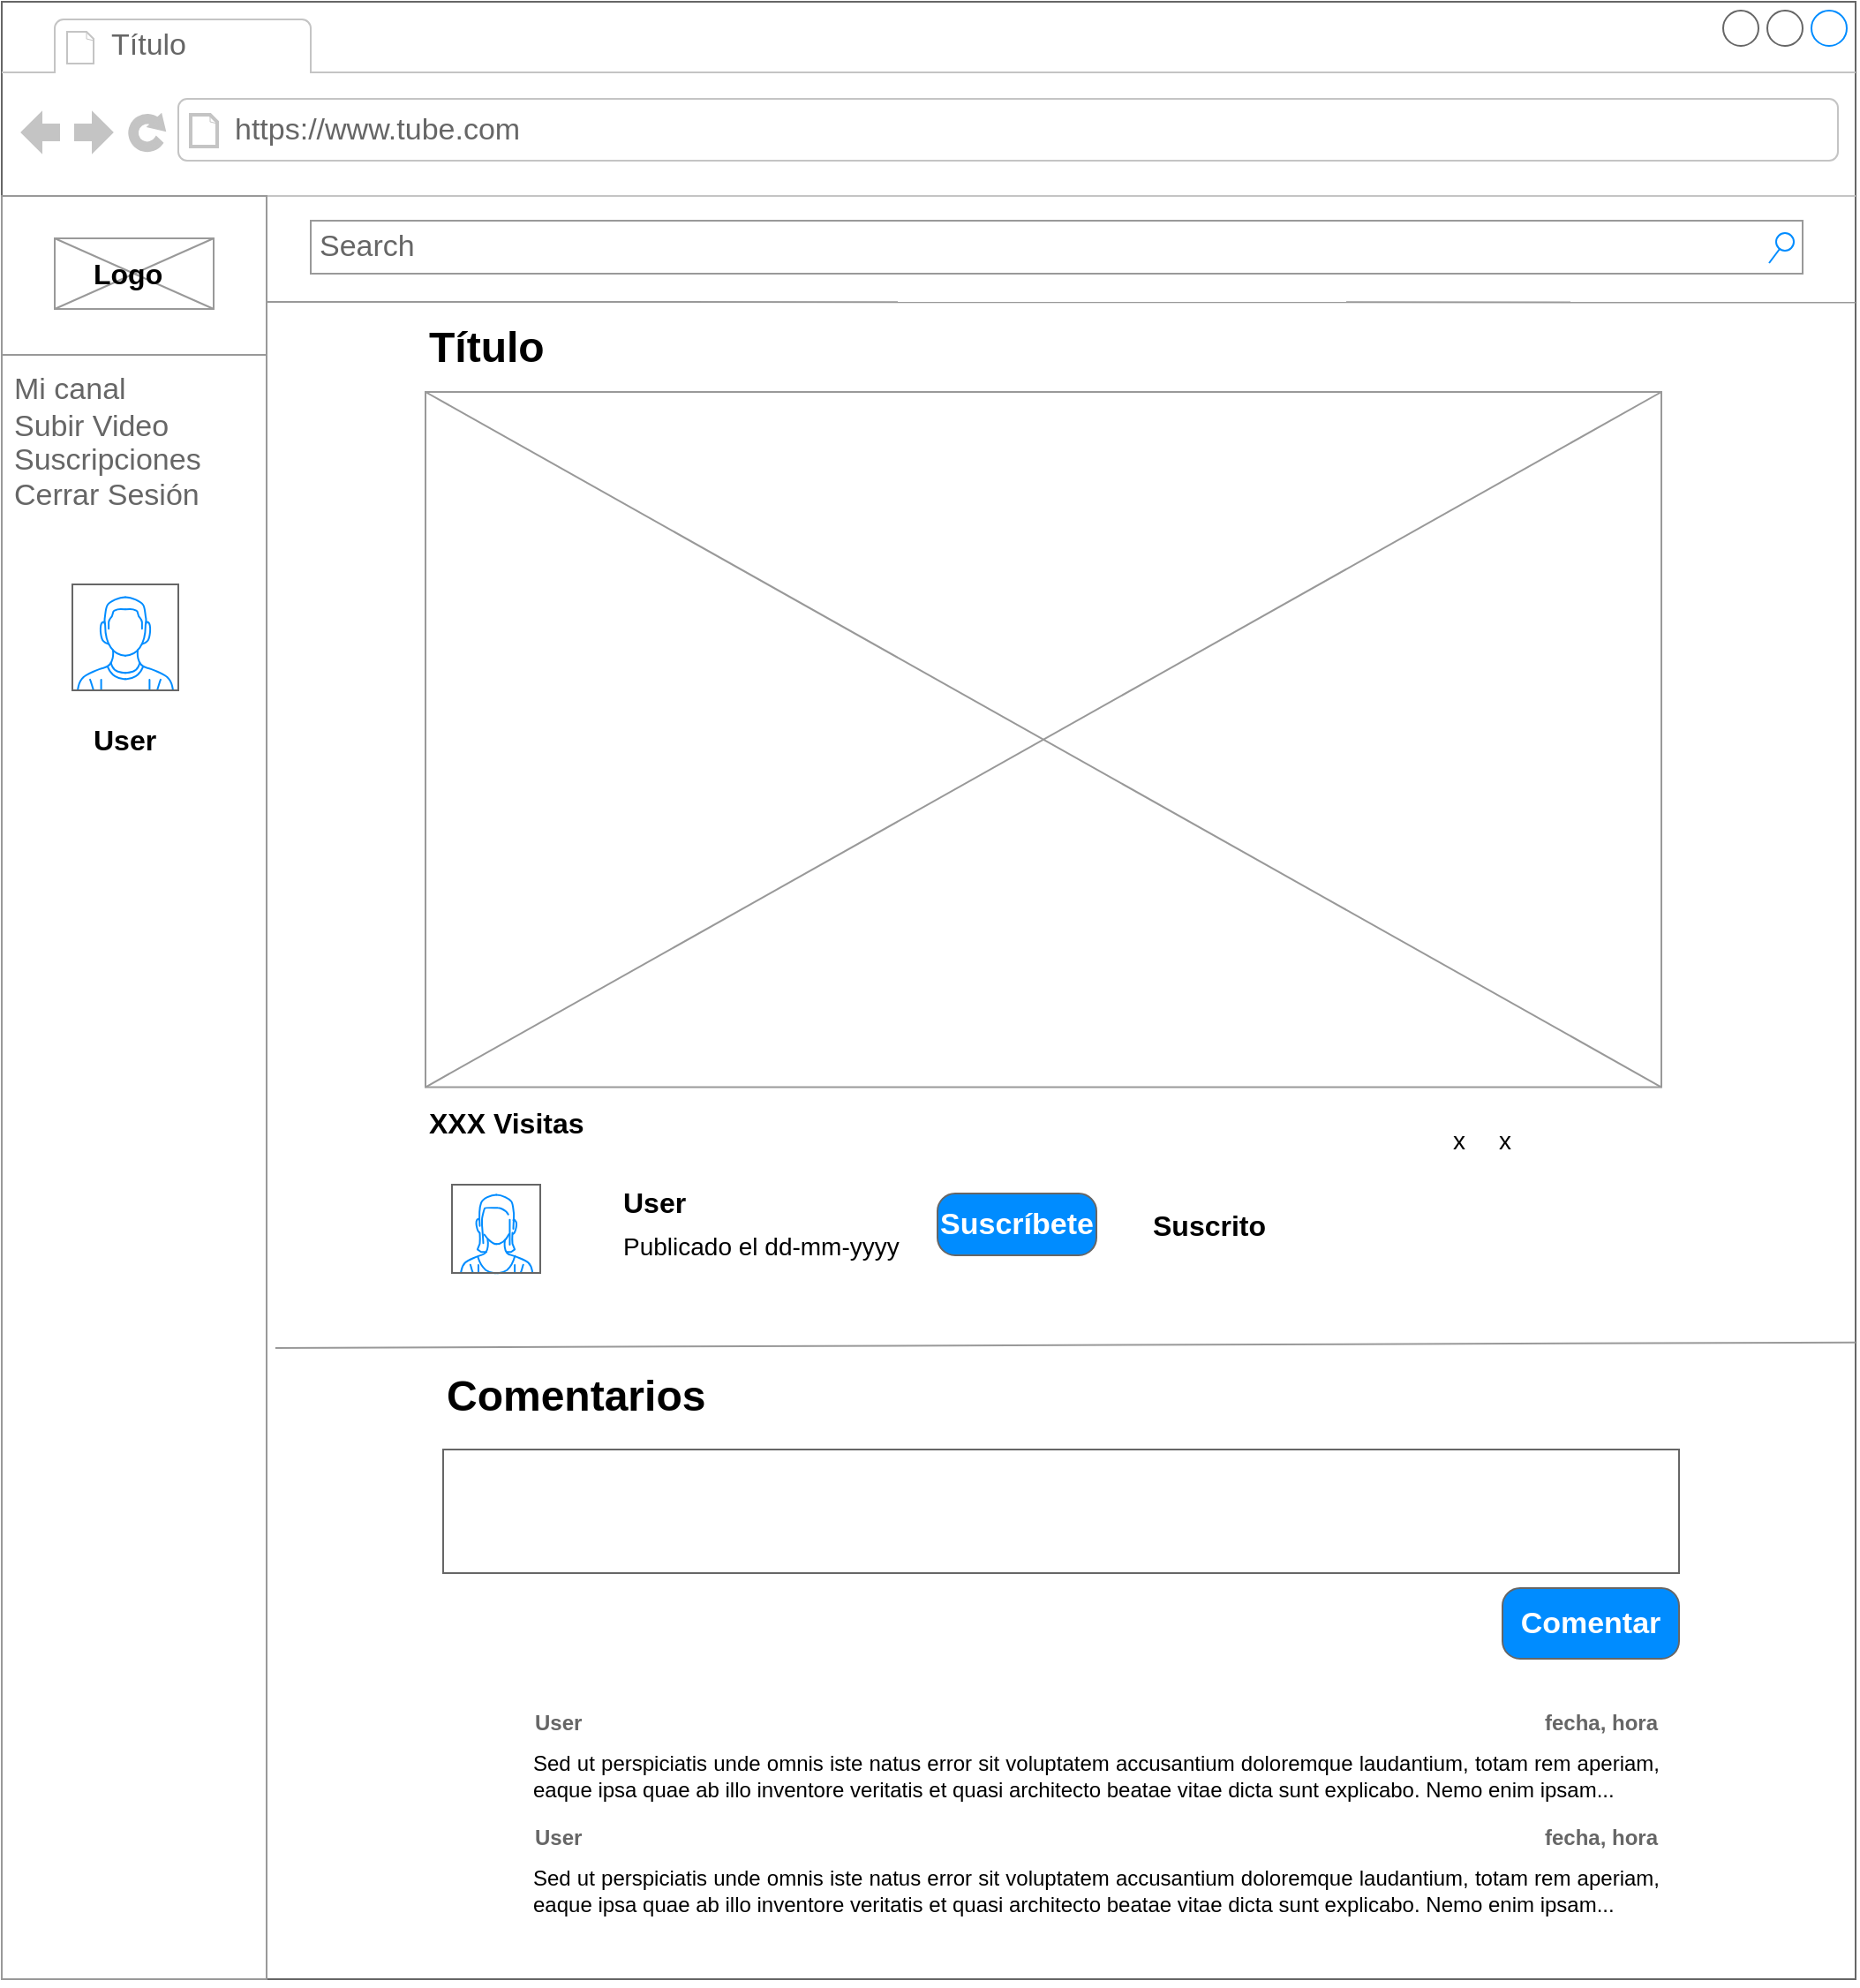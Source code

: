 <mxfile version="10.6.6" type="device"><diagram name="Page-1" id="2cc2dc42-3aac-f2a9-1cec-7a8b7cbee084"><mxGraphModel dx="1523" dy="1073" grid="1" gridSize="10" guides="1" tooltips="1" connect="1" arrows="1" fold="1" page="1" pageScale="1" pageWidth="1100" pageHeight="850" background="#ffffff" math="0" shadow="0"><root><mxCell id="0"/><mxCell id="1" parent="0"/><mxCell id="7026571954dc6520-1" value="" style="strokeWidth=1;shadow=0;dashed=0;align=center;html=1;shape=mxgraph.mockup.containers.browserWindow;rSize=0;fillColor=#ffffff;strokeColor=#666666;mainText=,;recursiveResize=0;rounded=0;labelBackgroundColor=none;fontFamily=Verdana;fontSize=12;fontColor=#000000;" parent="1" vertex="1"><mxGeometry x="30" y="20" width="1050" height="1120" as="geometry"/></mxCell><mxCell id="7026571954dc6520-2" value="Título" style="strokeWidth=1;shadow=0;dashed=0;align=center;html=1;shape=mxgraph.mockup.containers.anchor;fontSize=17;fontColor=#666666;align=left;" parent="7026571954dc6520-1" vertex="1"><mxGeometry x="60" y="12" width="110" height="26" as="geometry"/></mxCell><mxCell id="7026571954dc6520-3" value="https://www.tube.com" style="strokeWidth=1;shadow=0;dashed=0;align=center;html=1;shape=mxgraph.mockup.containers.anchor;rSize=0;fontSize=17;fontColor=#666666;align=left;" parent="7026571954dc6520-1" vertex="1"><mxGeometry x="130" y="60" width="250" height="26" as="geometry"/></mxCell><mxCell id="-4WWqoI9mab1eY8_YWy1-1" value="" style="strokeWidth=1;shadow=0;dashed=0;align=center;html=1;shape=mxgraph.mockup.forms.rrect;rSize=0;strokeColor=#999999;fillColor=#ffffff;" parent="7026571954dc6520-1" vertex="1"><mxGeometry y="110" width="150" height="1010" as="geometry"/></mxCell><mxCell id="-4WWqoI9mab1eY8_YWy1-2" value="" style="strokeWidth=1;shadow=0;dashed=0;align=center;html=1;shape=mxgraph.mockup.forms.rrect;rSize=0;strokeColor=#999999;fontColor=#008cff;fontSize=17;fillColor=#ffffff;resizeWidth=1;verticalAlign=bottom;" parent="-4WWqoI9mab1eY8_YWy1-1" vertex="1"><mxGeometry width="150" height="90" relative="1" as="geometry"><mxPoint as="offset"/></mxGeometry></mxCell><mxCell id="-4WWqoI9mab1eY8_YWy1-4" value="Mi canal" style="strokeWidth=1;shadow=0;dashed=0;align=center;html=1;shape=mxgraph.mockup.forms.anchor;fontSize=17;fontColor=#666666;align=left;spacingLeft=5;resizeWidth=1;" parent="-4WWqoI9mab1eY8_YWy1-1" vertex="1"><mxGeometry width="150" height="20" relative="1" as="geometry"><mxPoint y="100" as="offset"/></mxGeometry></mxCell><mxCell id="-4WWqoI9mab1eY8_YWy1-6" value="Cerrar Sesión" style="strokeWidth=1;shadow=0;dashed=0;align=center;html=1;shape=mxgraph.mockup.forms.anchor;fontSize=17;fontColor=#666666;align=left;spacingLeft=5;resizeWidth=1;" parent="-4WWqoI9mab1eY8_YWy1-1" vertex="1"><mxGeometry width="150" height="20" relative="1" as="geometry"><mxPoint y="160" as="offset"/></mxGeometry></mxCell><mxCell id="-4WWqoI9mab1eY8_YWy1-5" value="Suscripciones" style="strokeWidth=1;shadow=0;dashed=0;align=center;html=1;shape=mxgraph.mockup.forms.rrect;rSize=0;fontSize=17;fontColor=#666666;align=left;spacingLeft=5;fillColor=none;strokeColor=none;resizeWidth=1;" parent="-4WWqoI9mab1eY8_YWy1-1" vertex="1"><mxGeometry width="150" height="20" relative="1" as="geometry"><mxPoint y="140" as="offset"/></mxGeometry></mxCell><mxCell id="-4WWqoI9mab1eY8_YWy1-60" value="Subir Video" style="text;html=1;strokeColor=none;fillColor=none;align=left;verticalAlign=middle;whiteSpace=wrap;rounded=0;fontSize=17;fontColor=#666666;" parent="-4WWqoI9mab1eY8_YWy1-1" vertex="1"><mxGeometry x="5" y="117.258" width="140" height="28.451" as="geometry"/></mxCell><mxCell id="-4WWqoI9mab1eY8_YWy1-7" value="" style="verticalLabelPosition=bottom;shadow=0;dashed=0;align=center;html=1;verticalAlign=top;strokeWidth=1;shape=mxgraph.mockup.containers.userMale;strokeColor=#666666;strokeColor2=#008cff;fillColor=#ffffff;" parent="-4WWqoI9mab1eY8_YWy1-1" vertex="1"><mxGeometry x="40" y="220" width="60" height="60" as="geometry"/></mxCell><mxCell id="VofE-IRa89jrLtl1NU7y-2" value="User" style="text;html=1;strokeColor=none;fillColor=none;align=left;verticalAlign=middle;whiteSpace=wrap;rounded=0;fontStyle=1;fontSize=16;" parent="-4WWqoI9mab1eY8_YWy1-1" vertex="1"><mxGeometry x="50" y="298" width="50" height="20" as="geometry"/></mxCell><mxCell id="-4WWqoI9mab1eY8_YWy1-48" value="" style="verticalLabelPosition=bottom;shadow=0;dashed=0;align=center;html=1;verticalAlign=top;strokeWidth=1;shape=mxgraph.mockup.graphics.simpleIcon;strokeColor=#999999;fillColor=#ffffff;fontSize=16;" parent="-4WWqoI9mab1eY8_YWy1-1" vertex="1"><mxGeometry x="30" y="24" width="90" height="40" as="geometry"/></mxCell><mxCell id="-4WWqoI9mab1eY8_YWy1-49" value="&lt;div align=&quot;center&quot;&gt;Logo&lt;/div&gt;" style="text;html=1;strokeColor=none;fillColor=none;align=left;verticalAlign=middle;whiteSpace=wrap;rounded=0;fontStyle=1;fontSize=16;" parent="-4WWqoI9mab1eY8_YWy1-1" vertex="1"><mxGeometry x="50" y="34" width="50" height="20" as="geometry"/></mxCell><mxCell id="-4WWqoI9mab1eY8_YWy1-10" value="" style="verticalLabelPosition=bottom;shadow=0;dashed=0;align=center;html=1;verticalAlign=top;strokeWidth=1;shape=mxgraph.mockup.graphics.simpleIcon;strokeColor=#999999;fillColor=#ffffff;aspect=fixed;" parent="7026571954dc6520-1" vertex="1"><mxGeometry x="240" y="221" width="700" height="393.76" as="geometry"/></mxCell><mxCell id="-4WWqoI9mab1eY8_YWy1-12" value="&lt;font style=&quot;font-size: 24px&quot;&gt;Título&lt;/font&gt;" style="text;html=1;strokeColor=none;fillColor=none;align=left;verticalAlign=middle;whiteSpace=wrap;rounded=0;fontStyle=1;fontSize=16;" parent="7026571954dc6520-1" vertex="1"><mxGeometry x="240" y="186" width="290" height="20" as="geometry"/></mxCell><mxCell id="-4WWqoI9mab1eY8_YWy1-17" value="" style="verticalLabelPosition=bottom;shadow=0;dashed=0;align=center;html=1;verticalAlign=top;strokeWidth=1;shape=mxgraph.mockup.containers.userFemale;strokeColor=#666666;strokeColor2=#008cff;fillColor=#ffffff;fontSize=16;" parent="7026571954dc6520-1" vertex="1"><mxGeometry x="255" y="670" width="50" height="50" as="geometry"/></mxCell><mxCell id="-4WWqoI9mab1eY8_YWy1-42" value="User" style="text;html=1;strokeColor=none;fillColor=none;align=left;verticalAlign=middle;whiteSpace=wrap;rounded=0;fontStyle=1;fontSize=16;" parent="7026571954dc6520-1" vertex="1"><mxGeometry x="350" y="670" width="50" height="20" as="geometry"/></mxCell><mxCell id="-4WWqoI9mab1eY8_YWy1-47" value="" style="endArrow=none;html=1;fontSize=16;entryX=1;entryY=0.152;entryDx=0;entryDy=0;entryPerimeter=0;strokeColor=#999999;" parent="7026571954dc6520-1" target="7026571954dc6520-1" edge="1"><mxGeometry width="50" height="50" relative="1" as="geometry"><mxPoint x="150" y="170" as="sourcePoint"/><mxPoint x="280" y="170" as="targetPoint"/></mxGeometry></mxCell><mxCell id="-4WWqoI9mab1eY8_YWy1-51" value="Search" style="strokeWidth=1;shadow=0;dashed=0;align=center;html=1;shape=mxgraph.mockup.forms.searchBox;strokeColor=#999999;mainText=;fillColor=#ffffff;strokeColor2=#008cff;fontColor=#666666;fontSize=17;align=left;spacingLeft=3;" parent="7026571954dc6520-1" vertex="1"><mxGeometry x="175" y="124" width="845" height="30" as="geometry"/></mxCell><mxCell id="i3YQvYvfQ9uurUKv4d9i-1" value="" style="strokeWidth=1;shadow=0;dashed=0;align=center;html=1;shape=mxgraph.mockup.text.textBox;fillColor=#ffffff;fontColor=#666666;align=left;fontSize=17;spacingLeft=4;spacingTop=-3;strokeColor=#666666;mainText=" parent="7026571954dc6520-1" vertex="1"><mxGeometry x="250" y="820" width="700" height="70" as="geometry"/></mxCell><mxCell id="i3YQvYvfQ9uurUKv4d9i-3" value="" style="endArrow=none;html=1;fontSize=16;strokeColor=#999999;exitX=1.033;exitY=0.646;exitDx=0;exitDy=0;exitPerimeter=0;entryX=1;entryY=0.678;entryDx=0;entryDy=0;entryPerimeter=0;" parent="7026571954dc6520-1" source="-4WWqoI9mab1eY8_YWy1-1" target="7026571954dc6520-1" edge="1"><mxGeometry width="50" height="50" relative="1" as="geometry"><mxPoint x="150" y="649.5" as="sourcePoint"/><mxPoint x="1053" y="672" as="targetPoint"/></mxGeometry></mxCell><mxCell id="i3YQvYvfQ9uurUKv4d9i-4" value="&lt;font style=&quot;font-size: 24px&quot;&gt;Comentarios&lt;/font&gt;" style="text;html=1;strokeColor=none;fillColor=none;align=left;verticalAlign=middle;whiteSpace=wrap;rounded=0;fontStyle=1;fontSize=16;" parent="7026571954dc6520-1" vertex="1"><mxGeometry x="250" y="780" width="290" height="20" as="geometry"/></mxCell><mxCell id="i3YQvYvfQ9uurUKv4d9i-5" value="Comentar" style="strokeWidth=1;shadow=0;dashed=0;align=center;html=1;shape=mxgraph.mockup.buttons.button;strokeColor=#666666;fontColor=#ffffff;mainText=;buttonStyle=round;fontSize=17;fontStyle=1;fillColor=#008cff;whiteSpace=wrap;" parent="7026571954dc6520-1" vertex="1"><mxGeometry x="850" y="898.5" width="100" height="40" as="geometry"/></mxCell><mxCell id="i3YQvYvfQ9uurUKv4d9i-6" value="&lt;div style=&quot;font-size: 16px&quot;&gt;XXX Visitas&lt;br style=&quot;font-size: 16px&quot;&gt;&lt;/div&gt;" style="text;html=1;strokeColor=none;fillColor=none;align=left;verticalAlign=middle;whiteSpace=wrap;rounded=0;fontStyle=1;fontSize=16;" parent="7026571954dc6520-1" vertex="1"><mxGeometry x="240" y="625" width="290" height="20" as="geometry"/></mxCell><mxCell id="i3YQvYvfQ9uurUKv4d9i-7" value="" style="shape=image;html=1;verticalAlign=top;verticalLabelPosition=bottom;labelBackgroundColor=#ffffff;imageAspect=0;aspect=fixed;image=https://cdn4.iconfinder.com/data/icons/materia-social-free/24/038_031_like_social_network_friends_android_material-128.png;fillColor=none;" parent="7026571954dc6520-1" vertex="1"><mxGeometry x="760" y="630" width="40" height="40" as="geometry"/></mxCell><mxCell id="i3YQvYvfQ9uurUKv4d9i-8" value="" style="shape=image;html=1;verticalAlign=top;verticalLabelPosition=bottom;labelBackgroundColor=#ffffff;imageAspect=0;aspect=fixed;image=https://cdn4.iconfinder.com/data/icons/materia-social-free/24/038_031_like_social_network_friends_android_material-128.png;fillColor=none;direction=west;" parent="7026571954dc6520-1" vertex="1"><mxGeometry x="865" y="630" width="40" height="40" as="geometry"/></mxCell><mxCell id="i3YQvYvfQ9uurUKv4d9i-10" value="&lt;div align=&quot;justify&quot;&gt;Sed ut perspiciatis unde omnis iste natus error sit voluptatem accusantium doloremque laudantium, totam rem aperiam, eaque ipsa quae ab illo inventore veritatis et quasi architecto beatae vitae dicta sunt explicabo. Nemo enim ipsam...&lt;br&gt;&lt;/div&gt;" style="text;html=1;strokeColor=none;fillColor=none;align=center;verticalAlign=middle;whiteSpace=wrap;rounded=0;labelBackgroundColor=none;" parent="7026571954dc6520-1" vertex="1"><mxGeometry x="300" y="985" width="640" height="40" as="geometry"/></mxCell><mxCell id="i3YQvYvfQ9uurUKv4d9i-11" value="&lt;font color=&quot;#666666&quot;&gt;&lt;b&gt;fecha, hora&lt;/b&gt;&lt;/font&gt;" style="text;html=1;strokeColor=none;fillColor=none;align=right;verticalAlign=middle;whiteSpace=wrap;rounded=0;labelBackgroundColor=none;" parent="7026571954dc6520-1" vertex="1"><mxGeometry x="860" y="965" width="80" height="20" as="geometry"/></mxCell><mxCell id="i3YQvYvfQ9uurUKv4d9i-12" value="&lt;div align=&quot;left&quot;&gt;User&lt;/div&gt;" style="text;html=1;strokeColor=none;fillColor=none;align=left;verticalAlign=middle;whiteSpace=wrap;rounded=0;labelBackgroundColor=none;fontColor=#666666;fontStyle=1" parent="7026571954dc6520-1" vertex="1"><mxGeometry x="300" y="965" width="80" height="20" as="geometry"/></mxCell><mxCell id="i3YQvYvfQ9uurUKv4d9i-14" value="&lt;div align=&quot;justify&quot;&gt;Sed ut perspiciatis unde omnis iste natus error sit voluptatem accusantium doloremque laudantium, totam rem aperiam, eaque ipsa quae ab illo inventore veritatis et quasi architecto beatae vitae dicta sunt explicabo. Nemo enim ipsam...&lt;br&gt;&lt;/div&gt;" style="text;html=1;strokeColor=none;fillColor=none;align=center;verticalAlign=middle;whiteSpace=wrap;rounded=0;labelBackgroundColor=none;" parent="7026571954dc6520-1" vertex="1"><mxGeometry x="300" y="1050" width="640" height="40" as="geometry"/></mxCell><mxCell id="i3YQvYvfQ9uurUKv4d9i-15" value="&lt;font color=&quot;#666666&quot;&gt;&lt;b&gt;fecha, hora&lt;/b&gt;&lt;/font&gt;" style="text;html=1;strokeColor=none;fillColor=none;align=right;verticalAlign=middle;whiteSpace=wrap;rounded=0;labelBackgroundColor=none;" parent="7026571954dc6520-1" vertex="1"><mxGeometry x="860" y="1030" width="80" height="20" as="geometry"/></mxCell><mxCell id="i3YQvYvfQ9uurUKv4d9i-16" value="&lt;div align=&quot;left&quot;&gt;User&lt;/div&gt;" style="text;html=1;strokeColor=none;fillColor=none;align=left;verticalAlign=middle;whiteSpace=wrap;rounded=0;labelBackgroundColor=none;fontColor=#666666;fontStyle=1" parent="7026571954dc6520-1" vertex="1"><mxGeometry x="300" y="1030" width="80" height="20" as="geometry"/></mxCell><mxCell id="VofE-IRa89jrLtl1NU7y-5" value="&lt;div style=&quot;font-size: 14px&quot;&gt;&lt;span style=&quot;font-weight: normal&quot;&gt;Publicado el dd-mm-yyyy&lt;/span&gt;&lt;br style=&quot;font-size: 16px&quot;&gt;&lt;/div&gt;" style="text;html=1;strokeColor=none;fillColor=none;align=left;verticalAlign=middle;whiteSpace=wrap;rounded=0;fontStyle=1;fontSize=16;" parent="7026571954dc6520-1" vertex="1"><mxGeometry x="350" y="695" width="290" height="20" as="geometry"/></mxCell><mxCell id="VofE-IRa89jrLtl1NU7y-8" value="&lt;div style=&quot;font-size: 14px&quot;&gt;&lt;span style=&quot;font-weight: normal&quot;&gt;x&lt;/span&gt;&lt;br style=&quot;font-size: 16px&quot;&gt;&lt;/div&gt;" style="text;html=1;strokeColor=none;fillColor=none;align=left;verticalAlign=middle;whiteSpace=wrap;rounded=0;fontStyle=1;fontSize=16;" parent="7026571954dc6520-1" vertex="1"><mxGeometry x="846" y="635" width="25" height="20" as="geometry"/></mxCell><mxCell id="VofE-IRa89jrLtl1NU7y-10" value="&lt;div style=&quot;font-size: 14px&quot;&gt;&lt;span style=&quot;font-weight: normal&quot;&gt;x&lt;/span&gt;&lt;br style=&quot;font-size: 16px&quot;&gt;&lt;/div&gt;" style="text;html=1;strokeColor=none;fillColor=none;align=left;verticalAlign=middle;whiteSpace=wrap;rounded=0;fontStyle=1;fontSize=16;" parent="7026571954dc6520-1" vertex="1"><mxGeometry x="820" y="635" width="25" height="20" as="geometry"/></mxCell><mxCell id="VofE-IRa89jrLtl1NU7y-15" value="Suscríbete" style="strokeWidth=1;shadow=0;dashed=0;align=center;html=1;shape=mxgraph.mockup.buttons.button;strokeColor=#666666;fontColor=#ffffff;mainText=;buttonStyle=round;fontSize=17;fontStyle=1;fillColor=#008cff;whiteSpace=wrap;" parent="7026571954dc6520-1" vertex="1"><mxGeometry x="530" y="675" width="90" height="35" as="geometry"/></mxCell><mxCell id="VofE-IRa89jrLtl1NU7y-17" value="Suscrito" style="text;html=1;strokeColor=none;fillColor=none;align=left;verticalAlign=middle;whiteSpace=wrap;rounded=0;fontStyle=1;fontSize=16;" parent="7026571954dc6520-1" vertex="1"><mxGeometry x="650" y="682.5" width="50" height="20" as="geometry"/></mxCell><mxCell id="i3YQvYvfQ9uurUKv4d9i-21" value="" style="shape=image;html=1;verticalAlign=top;verticalLabelPosition=bottom;labelBackgroundColor=#ffffff;imageAspect=0;aspect=fixed;image=https://cdn3.iconfinder.com/data/icons/google-material-design-icons/48/ic_expand_more_48px-128.png;fillColor=none;fontColor=#666666;align=left;" parent="1" vertex="1"><mxGeometry x="598" y="1100" width="44" height="44" as="geometry"/></mxCell></root></mxGraphModel></diagram></mxfile>